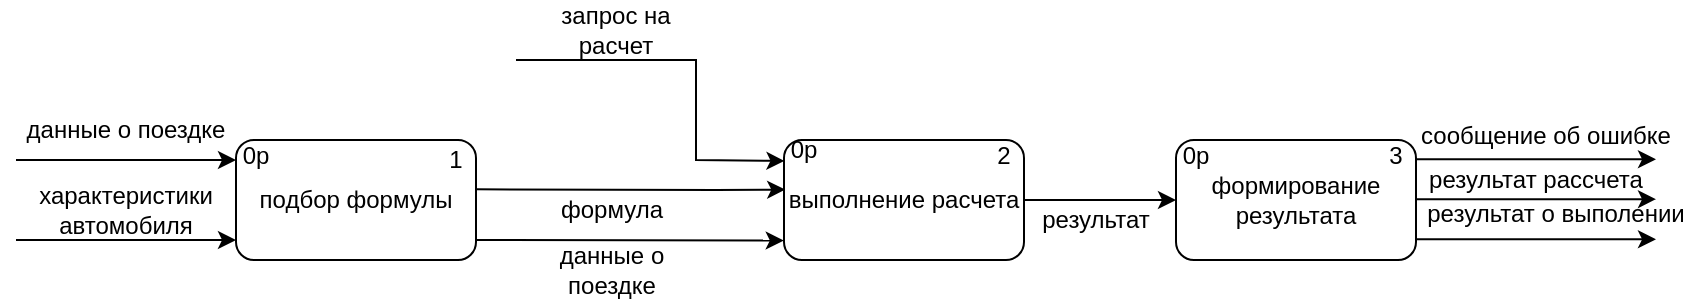 <mxfile version="20.4.0" type="device"><diagram id="sr1b-hy1zQOA6OC5a6Me" name="Страница 1"><mxGraphModel dx="868" dy="468" grid="1" gridSize="10" guides="1" tooltips="1" connect="1" arrows="1" fold="1" page="1" pageScale="1" pageWidth="827" pageHeight="1169" math="0" shadow="0"><root><mxCell id="0"/><mxCell id="1" parent="0"/><mxCell id="wIZU3r2jcc1O32V-mV3s-1" value="" style="endArrow=classic;html=1;rounded=0;" parent="1" edge="1"><mxGeometry width="50" height="50" relative="1" as="geometry"><mxPoint x="10" y="280" as="sourcePoint"/><mxPoint x="120" y="280" as="targetPoint"/></mxGeometry></mxCell><mxCell id="wIZU3r2jcc1O32V-mV3s-2" value="" style="endArrow=classic;html=1;rounded=0;" parent="1" edge="1"><mxGeometry width="50" height="50" relative="1" as="geometry"><mxPoint x="10" y="320" as="sourcePoint"/><mxPoint x="120" y="320" as="targetPoint"/></mxGeometry></mxCell><mxCell id="wIZU3r2jcc1O32V-mV3s-3" value="подбор формулы" style="rounded=1;whiteSpace=wrap;html=1;" parent="1" vertex="1"><mxGeometry x="120" y="270" width="120" height="60" as="geometry"/></mxCell><mxCell id="wIZU3r2jcc1O32V-mV3s-4" value="данные о поездке" style="text;html=1;strokeColor=none;fillColor=none;align=center;verticalAlign=middle;whiteSpace=wrap;rounded=0;" parent="1" vertex="1"><mxGeometry x="10" y="250" width="110" height="30" as="geometry"/></mxCell><mxCell id="wIZU3r2jcc1O32V-mV3s-6" value="характеристики автомобиля" style="text;html=1;strokeColor=none;fillColor=none;align=center;verticalAlign=middle;whiteSpace=wrap;rounded=0;" parent="1" vertex="1"><mxGeometry x="10" y="290" width="110" height="30" as="geometry"/></mxCell><mxCell id="wIZU3r2jcc1O32V-mV3s-18" value="формирование результата" style="rounded=1;whiteSpace=wrap;html=1;" parent="1" vertex="1"><mxGeometry x="590" y="270" width="120" height="60" as="geometry"/></mxCell><mxCell id="wIZU3r2jcc1O32V-mV3s-29" style="edgeStyle=orthogonalEdgeStyle;rounded=0;orthogonalLoop=1;jettySize=auto;html=1;entryX=0;entryY=0.5;entryDx=0;entryDy=0;" parent="1" source="wIZU3r2jcc1O32V-mV3s-22" target="wIZU3r2jcc1O32V-mV3s-18" edge="1"><mxGeometry relative="1" as="geometry"/></mxCell><mxCell id="wIZU3r2jcc1O32V-mV3s-22" value="выполнение расчета" style="rounded=1;whiteSpace=wrap;html=1;" parent="1" vertex="1"><mxGeometry x="394" y="270" width="120" height="60" as="geometry"/></mxCell><mxCell id="wIZU3r2jcc1O32V-mV3s-23" value="" style="endArrow=classic;html=1;rounded=0;entryX=0.005;entryY=0.413;entryDx=0;entryDy=0;entryPerimeter=0;exitX=1;exitY=1;exitDx=0;exitDy=0;" parent="1" source="wIZU3r2jcc1O32V-mV3s-47" target="wIZU3r2jcc1O32V-mV3s-22" edge="1"><mxGeometry width="50" height="50" relative="1" as="geometry"><mxPoint x="240" y="280" as="sourcePoint"/><mxPoint x="290" y="230" as="targetPoint"/><Array as="points"><mxPoint x="360" y="295"/></Array></mxGeometry></mxCell><mxCell id="wIZU3r2jcc1O32V-mV3s-24" value="" style="endArrow=classic;html=1;rounded=0;entryX=-0.001;entryY=0.171;entryDx=0;entryDy=0;entryPerimeter=0;" parent="1" edge="1"><mxGeometry width="50" height="50" relative="1" as="geometry"><mxPoint x="240" y="320" as="sourcePoint"/><mxPoint x="393.88" y="320.26" as="targetPoint"/></mxGeometry></mxCell><mxCell id="wIZU3r2jcc1O32V-mV3s-25" value="формула" style="text;html=1;strokeColor=none;fillColor=none;align=center;verticalAlign=middle;whiteSpace=wrap;rounded=0;" parent="1" vertex="1"><mxGeometry x="278" y="290" width="60" height="30" as="geometry"/></mxCell><mxCell id="wIZU3r2jcc1O32V-mV3s-26" value="" style="endArrow=classic;html=1;rounded=0;entryX=0.002;entryY=0.174;entryDx=0;entryDy=0;entryPerimeter=0;" parent="1" target="wIZU3r2jcc1O32V-mV3s-22" edge="1"><mxGeometry width="50" height="50" relative="1" as="geometry"><mxPoint x="260" y="230" as="sourcePoint"/><mxPoint x="390" y="280" as="targetPoint"/><Array as="points"><mxPoint x="350" y="230"/><mxPoint x="350" y="250"/><mxPoint x="350" y="280"/></Array></mxGeometry></mxCell><mxCell id="wIZU3r2jcc1O32V-mV3s-27" value="запрос на расчет" style="text;html=1;strokeColor=none;fillColor=none;align=center;verticalAlign=middle;whiteSpace=wrap;rounded=0;" parent="1" vertex="1"><mxGeometry x="263" y="200" width="94" height="30" as="geometry"/></mxCell><mxCell id="wIZU3r2jcc1O32V-mV3s-28" value="данные о поездке" style="text;html=1;strokeColor=none;fillColor=none;align=center;verticalAlign=middle;whiteSpace=wrap;rounded=0;" parent="1" vertex="1"><mxGeometry x="263" y="320" width="90" height="30" as="geometry"/></mxCell><mxCell id="wIZU3r2jcc1O32V-mV3s-30" value="результат" style="text;html=1;strokeColor=none;fillColor=none;align=center;verticalAlign=middle;whiteSpace=wrap;rounded=0;" parent="1" vertex="1"><mxGeometry x="520" y="300" width="60" height="20" as="geometry"/></mxCell><mxCell id="wIZU3r2jcc1O32V-mV3s-38" value="" style="endArrow=classic;html=1;rounded=0;" parent="1" edge="1"><mxGeometry width="50" height="50" relative="1" as="geometry"><mxPoint x="710" y="299.59" as="sourcePoint"/><mxPoint x="830" y="299.59" as="targetPoint"/></mxGeometry></mxCell><mxCell id="wIZU3r2jcc1O32V-mV3s-39" value="результат рассчета" style="text;html=1;strokeColor=none;fillColor=none;align=center;verticalAlign=middle;whiteSpace=wrap;rounded=0;" parent="1" vertex="1"><mxGeometry x="710" y="284.67" width="120" height="10" as="geometry"/></mxCell><mxCell id="wIZU3r2jcc1O32V-mV3s-40" value="" style="endArrow=classic;html=1;rounded=0;" parent="1" edge="1"><mxGeometry width="50" height="50" relative="1" as="geometry"><mxPoint x="710" y="319.67" as="sourcePoint"/><mxPoint x="830" y="319.67" as="targetPoint"/></mxGeometry></mxCell><mxCell id="wIZU3r2jcc1O32V-mV3s-41" value="результат о выполении" style="text;html=1;strokeColor=none;fillColor=none;align=center;verticalAlign=middle;whiteSpace=wrap;rounded=0;" parent="1" vertex="1"><mxGeometry x="710" y="299.67" width="140" height="15" as="geometry"/></mxCell><mxCell id="wIZU3r2jcc1O32V-mV3s-42" value="" style="endArrow=classic;html=1;rounded=0;" parent="1" edge="1"><mxGeometry width="50" height="50" relative="1" as="geometry"><mxPoint x="710" y="279.67" as="sourcePoint"/><mxPoint x="830" y="279.67" as="targetPoint"/></mxGeometry></mxCell><mxCell id="wIZU3r2jcc1O32V-mV3s-43" value="сообщение об ошибке" style="text;html=1;strokeColor=none;fillColor=none;align=center;verticalAlign=middle;whiteSpace=wrap;rounded=0;" parent="1" vertex="1"><mxGeometry x="710" y="263.17" width="130" height="10" as="geometry"/></mxCell><mxCell id="wIZU3r2jcc1O32V-mV3s-44" value="0р" style="text;html=1;strokeColor=none;fillColor=none;align=center;verticalAlign=middle;whiteSpace=wrap;rounded=0;" parent="1" vertex="1"><mxGeometry x="590" y="263.17" width="20" height="30" as="geometry"/></mxCell><mxCell id="wIZU3r2jcc1O32V-mV3s-45" value="0р" style="text;html=1;strokeColor=none;fillColor=none;align=center;verticalAlign=middle;whiteSpace=wrap;rounded=0;" parent="1" vertex="1"><mxGeometry x="394" y="260" width="20" height="30" as="geometry"/></mxCell><mxCell id="wIZU3r2jcc1O32V-mV3s-46" value="0р" style="text;html=1;strokeColor=none;fillColor=none;align=center;verticalAlign=middle;whiteSpace=wrap;rounded=0;" parent="1" vertex="1"><mxGeometry x="120" y="263.17" width="20" height="30" as="geometry"/></mxCell><mxCell id="wIZU3r2jcc1O32V-mV3s-47" value="1" style="text;html=1;strokeColor=none;fillColor=none;align=center;verticalAlign=middle;whiteSpace=wrap;rounded=0;" parent="1" vertex="1"><mxGeometry x="220" y="264.67" width="20" height="30" as="geometry"/></mxCell><mxCell id="wIZU3r2jcc1O32V-mV3s-49" value="2" style="text;html=1;strokeColor=none;fillColor=none;align=center;verticalAlign=middle;whiteSpace=wrap;rounded=0;" parent="1" vertex="1"><mxGeometry x="494" y="263.17" width="20" height="30" as="geometry"/></mxCell><mxCell id="wIZU3r2jcc1O32V-mV3s-50" value="3" style="text;html=1;strokeColor=none;fillColor=none;align=center;verticalAlign=middle;whiteSpace=wrap;rounded=0;" parent="1" vertex="1"><mxGeometry x="690" y="263.17" width="20" height="30" as="geometry"/></mxCell></root></mxGraphModel></diagram></mxfile>